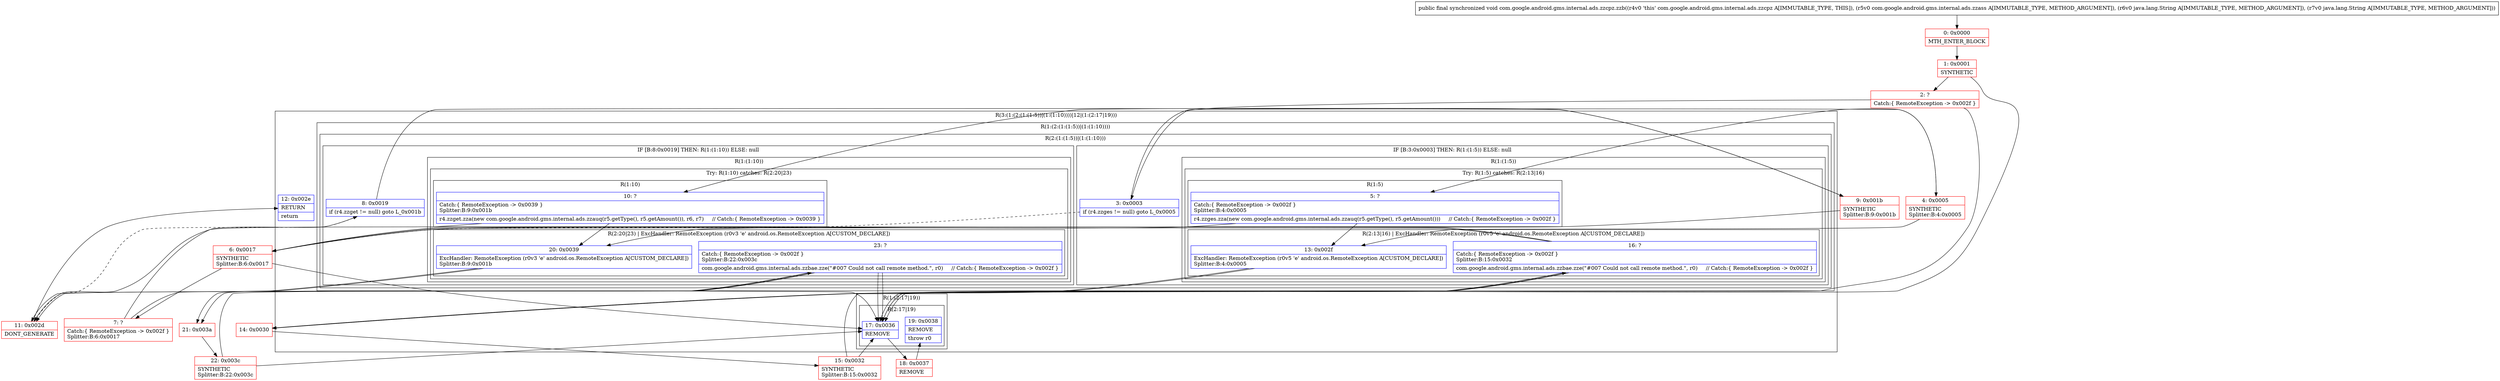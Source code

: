 digraph "CFG forcom.google.android.gms.internal.ads.zzcpz.zzb(Lcom\/google\/android\/gms\/internal\/ads\/zzass;Ljava\/lang\/String;Ljava\/lang\/String;)V" {
subgraph cluster_Region_943662143 {
label = "R(3:(1:(2:(1:(1:5))|(1:(1:10))))|12|(1:(2:17|19)))";
node [shape=record,color=blue];
subgraph cluster_Region_1088042708 {
label = "R(1:(2:(1:(1:5))|(1:(1:10))))";
node [shape=record,color=blue];
subgraph cluster_Region_314276238 {
label = "R(2:(1:(1:5))|(1:(1:10)))";
node [shape=record,color=blue];
subgraph cluster_IfRegion_1947729618 {
label = "IF [B:3:0x0003] THEN: R(1:(1:5)) ELSE: null";
node [shape=record,color=blue];
Node_3 [shape=record,label="{3\:\ 0x0003|if (r4.zzges != null) goto L_0x0005\l}"];
subgraph cluster_Region_902308531 {
label = "R(1:(1:5))";
node [shape=record,color=blue];
subgraph cluster_TryCatchRegion_615898696 {
label = "Try: R(1:5) catches: R(2:13|16)";
node [shape=record,color=blue];
subgraph cluster_Region_1829479513 {
label = "R(1:5)";
node [shape=record,color=blue];
Node_5 [shape=record,label="{5\:\ ?|Catch:\{ RemoteException \-\> 0x002f \}\lSplitter:B:4:0x0005\l|r4.zzges.zza(new com.google.android.gms.internal.ads.zzauq(r5.getType(), r5.getAmount()))     \/\/ Catch:\{ RemoteException \-\> 0x002f \}\l}"];
}
subgraph cluster_Region_648099396 {
label = "R(2:13|16) | ExcHandler: RemoteException (r0v5 'e' android.os.RemoteException A[CUSTOM_DECLARE])\l";
node [shape=record,color=blue];
Node_13 [shape=record,label="{13\:\ 0x002f|ExcHandler: RemoteException (r0v5 'e' android.os.RemoteException A[CUSTOM_DECLARE])\lSplitter:B:4:0x0005\l}"];
Node_16 [shape=record,label="{16\:\ ?|Catch:\{ RemoteException \-\> 0x002f \}\lSplitter:B:15:0x0032\l|com.google.android.gms.internal.ads.zzbae.zze(\"#007 Could not call remote method.\", r0)     \/\/ Catch:\{ RemoteException \-\> 0x002f \}\l}"];
}
}
}
}
subgraph cluster_IfRegion_1376273817 {
label = "IF [B:8:0x0019] THEN: R(1:(1:10)) ELSE: null";
node [shape=record,color=blue];
Node_8 [shape=record,label="{8\:\ 0x0019|if (r4.zzget != null) goto L_0x001b\l}"];
subgraph cluster_Region_1489339918 {
label = "R(1:(1:10))";
node [shape=record,color=blue];
subgraph cluster_TryCatchRegion_1750911011 {
label = "Try: R(1:10) catches: R(2:20|23)";
node [shape=record,color=blue];
subgraph cluster_Region_1205915770 {
label = "R(1:10)";
node [shape=record,color=blue];
Node_10 [shape=record,label="{10\:\ ?|Catch:\{ RemoteException \-\> 0x0039 \}\lSplitter:B:9:0x001b\l|r4.zzget.zza(new com.google.android.gms.internal.ads.zzauq(r5.getType(), r5.getAmount()), r6, r7)     \/\/ Catch:\{ RemoteException \-\> 0x0039 \}\l}"];
}
subgraph cluster_Region_1465151890 {
label = "R(2:20|23) | ExcHandler: RemoteException (r0v3 'e' android.os.RemoteException A[CUSTOM_DECLARE])\l";
node [shape=record,color=blue];
Node_20 [shape=record,label="{20\:\ 0x0039|ExcHandler: RemoteException (r0v3 'e' android.os.RemoteException A[CUSTOM_DECLARE])\lSplitter:B:9:0x001b\l}"];
Node_23 [shape=record,label="{23\:\ ?|Catch:\{ RemoteException \-\> 0x002f \}\lSplitter:B:22:0x003c\l|com.google.android.gms.internal.ads.zzbae.zze(\"#007 Could not call remote method.\", r0)     \/\/ Catch:\{ RemoteException \-\> 0x002f \}\l}"];
}
}
}
}
}
}
Node_12 [shape=record,label="{12\:\ 0x002e|RETURN\l|return\l}"];
subgraph cluster_Region_601188480 {
label = "R(1:(2:17|19))";
node [shape=record,color=blue];
subgraph cluster_Region_767996169 {
label = "R(2:17|19)";
node [shape=record,color=blue];
Node_17 [shape=record,label="{17\:\ 0x0036|REMOVE\l}"];
Node_19 [shape=record,label="{19\:\ 0x0038|REMOVE\l|throw r0\l}"];
}
}
}
subgraph cluster_Region_648099396 {
label = "R(2:13|16) | ExcHandler: RemoteException (r0v5 'e' android.os.RemoteException A[CUSTOM_DECLARE])\l";
node [shape=record,color=blue];
Node_13 [shape=record,label="{13\:\ 0x002f|ExcHandler: RemoteException (r0v5 'e' android.os.RemoteException A[CUSTOM_DECLARE])\lSplitter:B:4:0x0005\l}"];
Node_16 [shape=record,label="{16\:\ ?|Catch:\{ RemoteException \-\> 0x002f \}\lSplitter:B:15:0x0032\l|com.google.android.gms.internal.ads.zzbae.zze(\"#007 Could not call remote method.\", r0)     \/\/ Catch:\{ RemoteException \-\> 0x002f \}\l}"];
}
subgraph cluster_Region_1465151890 {
label = "R(2:20|23) | ExcHandler: RemoteException (r0v3 'e' android.os.RemoteException A[CUSTOM_DECLARE])\l";
node [shape=record,color=blue];
Node_20 [shape=record,label="{20\:\ 0x0039|ExcHandler: RemoteException (r0v3 'e' android.os.RemoteException A[CUSTOM_DECLARE])\lSplitter:B:9:0x001b\l}"];
Node_23 [shape=record,label="{23\:\ ?|Catch:\{ RemoteException \-\> 0x002f \}\lSplitter:B:22:0x003c\l|com.google.android.gms.internal.ads.zzbae.zze(\"#007 Could not call remote method.\", r0)     \/\/ Catch:\{ RemoteException \-\> 0x002f \}\l}"];
}
Node_0 [shape=record,color=red,label="{0\:\ 0x0000|MTH_ENTER_BLOCK\l}"];
Node_1 [shape=record,color=red,label="{1\:\ 0x0001|SYNTHETIC\l}"];
Node_2 [shape=record,color=red,label="{2\:\ ?|Catch:\{ RemoteException \-\> 0x002f \}\l}"];
Node_4 [shape=record,color=red,label="{4\:\ 0x0005|SYNTHETIC\lSplitter:B:4:0x0005\l}"];
Node_6 [shape=record,color=red,label="{6\:\ 0x0017|SYNTHETIC\lSplitter:B:6:0x0017\l}"];
Node_7 [shape=record,color=red,label="{7\:\ ?|Catch:\{ RemoteException \-\> 0x002f \}\lSplitter:B:6:0x0017\l}"];
Node_9 [shape=record,color=red,label="{9\:\ 0x001b|SYNTHETIC\lSplitter:B:9:0x001b\l}"];
Node_11 [shape=record,color=red,label="{11\:\ 0x002d|DONT_GENERATE\l}"];
Node_14 [shape=record,color=red,label="{14\:\ 0x0030}"];
Node_15 [shape=record,color=red,label="{15\:\ 0x0032|SYNTHETIC\lSplitter:B:15:0x0032\l}"];
Node_18 [shape=record,color=red,label="{18\:\ 0x0037|REMOVE\l}"];
Node_21 [shape=record,color=red,label="{21\:\ 0x003a}"];
Node_22 [shape=record,color=red,label="{22\:\ 0x003c|SYNTHETIC\lSplitter:B:22:0x003c\l}"];
MethodNode[shape=record,label="{public final synchronized void com.google.android.gms.internal.ads.zzcpz.zzb((r4v0 'this' com.google.android.gms.internal.ads.zzcpz A[IMMUTABLE_TYPE, THIS]), (r5v0 com.google.android.gms.internal.ads.zzass A[IMMUTABLE_TYPE, METHOD_ARGUMENT]), (r6v0 java.lang.String A[IMMUTABLE_TYPE, METHOD_ARGUMENT]), (r7v0 java.lang.String A[IMMUTABLE_TYPE, METHOD_ARGUMENT])) }"];
MethodNode -> Node_0;
Node_3 -> Node_4;
Node_3 -> Node_6[style=dashed];
Node_5 -> Node_6;
Node_5 -> Node_13;
Node_13 -> Node_14;
Node_16 -> Node_17;
Node_16 -> Node_6;
Node_8 -> Node_9;
Node_8 -> Node_11[style=dashed];
Node_10 -> Node_11;
Node_10 -> Node_20;
Node_20 -> Node_21;
Node_23 -> Node_17;
Node_23 -> Node_11;
Node_17 -> Node_18;
Node_13 -> Node_14;
Node_16 -> Node_17;
Node_16 -> Node_6;
Node_20 -> Node_21;
Node_23 -> Node_17;
Node_23 -> Node_11;
Node_0 -> Node_1;
Node_1 -> Node_2;
Node_1 -> Node_17;
Node_2 -> Node_3;
Node_2 -> Node_17;
Node_4 -> Node_5;
Node_4 -> Node_13;
Node_6 -> Node_7;
Node_6 -> Node_17;
Node_7 -> Node_8;
Node_7 -> Node_17;
Node_9 -> Node_10;
Node_9 -> Node_20;
Node_11 -> Node_12;
Node_14 -> Node_15;
Node_15 -> Node_16;
Node_15 -> Node_17;
Node_18 -> Node_19;
Node_21 -> Node_22;
Node_22 -> Node_23;
Node_22 -> Node_17;
}

